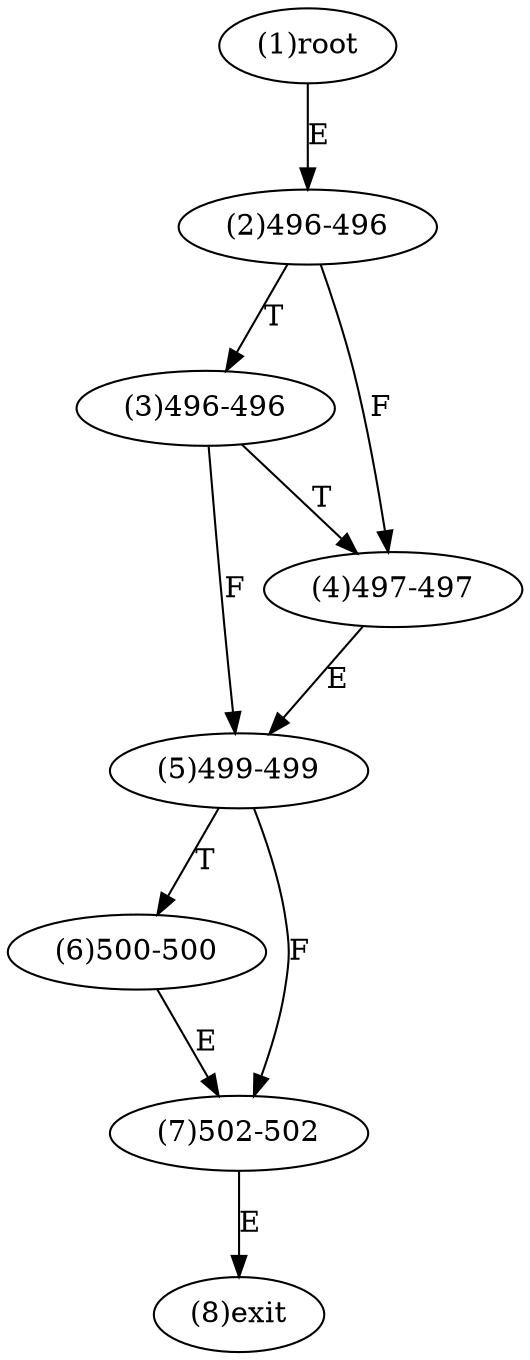 digraph "" { 
1[ label="(1)root"];
2[ label="(2)496-496"];
3[ label="(3)496-496"];
4[ label="(4)497-497"];
5[ label="(5)499-499"];
6[ label="(6)500-500"];
7[ label="(7)502-502"];
8[ label="(8)exit"];
1->2[ label="E"];
2->4[ label="F"];
2->3[ label="T"];
3->5[ label="F"];
3->4[ label="T"];
4->5[ label="E"];
5->7[ label="F"];
5->6[ label="T"];
6->7[ label="E"];
7->8[ label="E"];
}